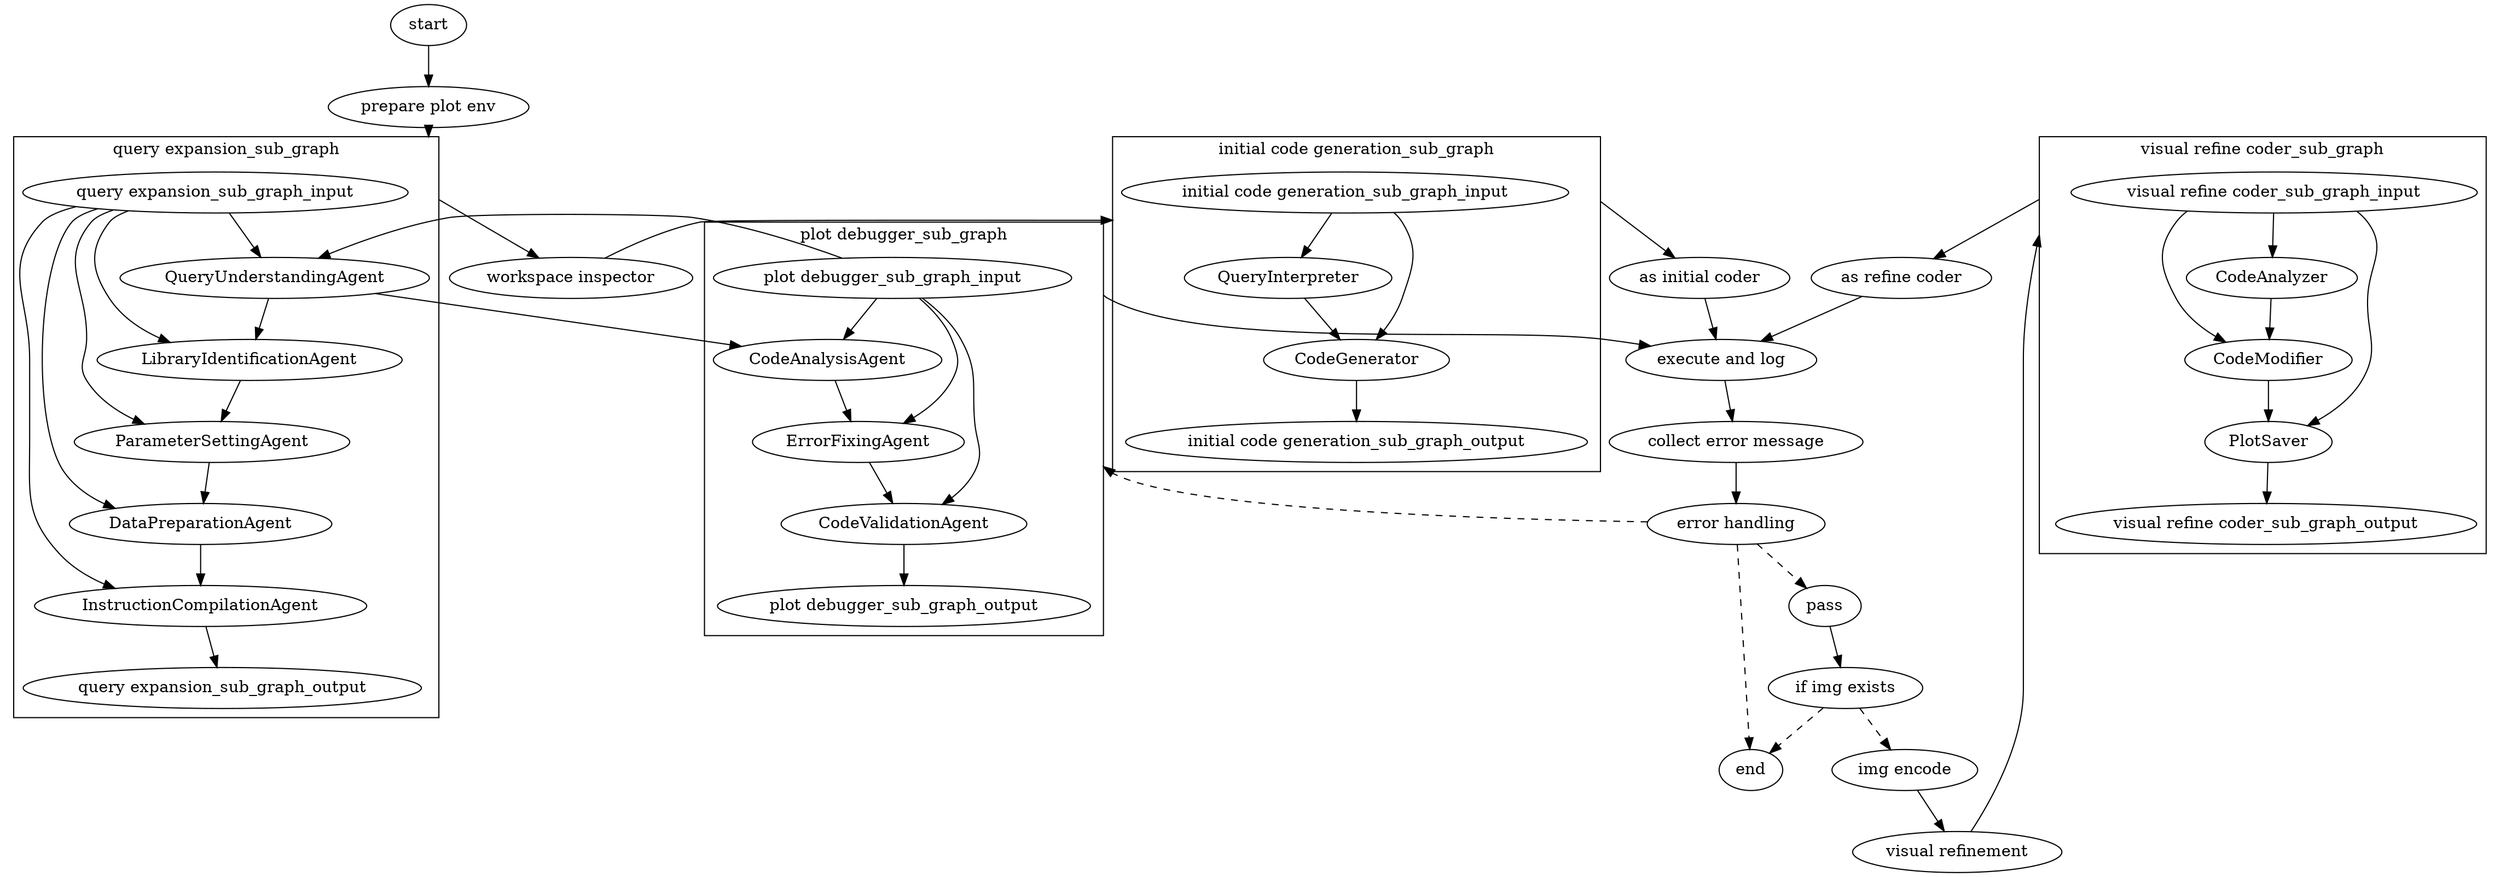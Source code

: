 digraph {
	compound=true
	_matplot_cluster_ancor [fixedsize=true height=0 style=invis width=0]
	start -> "prepare plot env"
	"_query expansion_sub_graph_cluster_ancor" -> "workspace inspector" [ltail="cluster_query expansion_sub_graph"]
	"_initial code generation_sub_graph_cluster_ancor" -> "as initial coder" [ltail="cluster_initial code generation_sub_graph"]
	"as initial coder" -> "execute and log"
	"_plot debugger_sub_graph_cluster_ancor" -> "execute and log" [ltail="cluster_plot debugger_sub_graph"]
	"as refine coder" -> "execute and log"
	"execute and log" -> "collect error message"
	"collect error message" -> "error handling"
	"error handling" -> pass [style=dashed]
	"error handling" -> "_plot debugger_sub_graph_cluster_ancor" [lhead="cluster_plot debugger_sub_graph" style=dashed]
	"error handling" -> end [style=dashed]
	"if img exists" -> "img encode" [style=dashed]
	"if img exists" -> end [style=dashed]
	pass -> "if img exists"
	"img encode" -> "visual refinement"
	"_visual refine coder_sub_graph_cluster_ancor" -> "as refine coder" [ltail="cluster_visual refine coder_sub_graph"]
	"prepare plot env" -> "_query expansion_sub_graph_cluster_ancor" [lhead="cluster_query expansion_sub_graph"]
	"workspace inspector" -> "_initial code generation_sub_graph_cluster_ancor" [lhead="cluster_initial code generation_sub_graph"]
	"visual refinement" -> "_visual refine coder_sub_graph_cluster_ancor" [lhead="cluster_visual refine coder_sub_graph"]
	subgraph "cluster_query expansion_sub_graph" {
		"_query expansion_sub_graph_cluster_ancor" [fixedsize=true height=0 style=invis width=0]
		"query expansion_sub_graph_input" -> LibraryIdentificationAgent
		"query expansion_sub_graph_input" -> QueryUnderstandingAgent
		"query expansion_sub_graph_input" -> InstructionCompilationAgent
		"query expansion_sub_graph_input" -> ParameterSettingAgent
		"query expansion_sub_graph_input" -> DataPreparationAgent
		QueryUnderstandingAgent -> LibraryIdentificationAgent
		LibraryIdentificationAgent -> ParameterSettingAgent
		ParameterSettingAgent -> DataPreparationAgent
		DataPreparationAgent -> InstructionCompilationAgent
		InstructionCompilationAgent -> "query expansion_sub_graph_output"
		label="query expansion_sub_graph"
	}
	subgraph "cluster_initial code generation_sub_graph" {
		"_initial code generation_sub_graph_cluster_ancor" [fixedsize=true height=0 style=invis width=0]
		"initial code generation_sub_graph_input" -> QueryInterpreter
		"initial code generation_sub_graph_input" -> CodeGenerator
		QueryInterpreter -> CodeGenerator
		CodeGenerator -> "initial code generation_sub_graph_output"
		label="initial code generation_sub_graph"
	}
	subgraph "cluster_plot debugger_sub_graph" {
		"_plot debugger_sub_graph_cluster_ancor" [fixedsize=true height=0 style=invis width=0]
		"plot debugger_sub_graph_input" -> QueryUnderstandingAgent
		"plot debugger_sub_graph_input" -> CodeAnalysisAgent
		"plot debugger_sub_graph_input" -> ErrorFixingAgent
		"plot debugger_sub_graph_input" -> CodeValidationAgent
		QueryUnderstandingAgent -> CodeAnalysisAgent
		CodeAnalysisAgent -> ErrorFixingAgent
		ErrorFixingAgent -> CodeValidationAgent
		CodeValidationAgent -> "plot debugger_sub_graph_output"
		label="plot debugger_sub_graph"
	}
	subgraph "cluster_visual refine coder_sub_graph" {
		"_visual refine coder_sub_graph_cluster_ancor" [fixedsize=true height=0 style=invis width=0]
		"visual refine coder_sub_graph_input" -> CodeModifier
		"visual refine coder_sub_graph_input" -> PlotSaver
		"visual refine coder_sub_graph_input" -> CodeAnalyzer
		CodeAnalyzer -> CodeModifier
		CodeModifier -> PlotSaver
		PlotSaver -> "visual refine coder_sub_graph_output"
		label="visual refine coder_sub_graph"
	}
}
